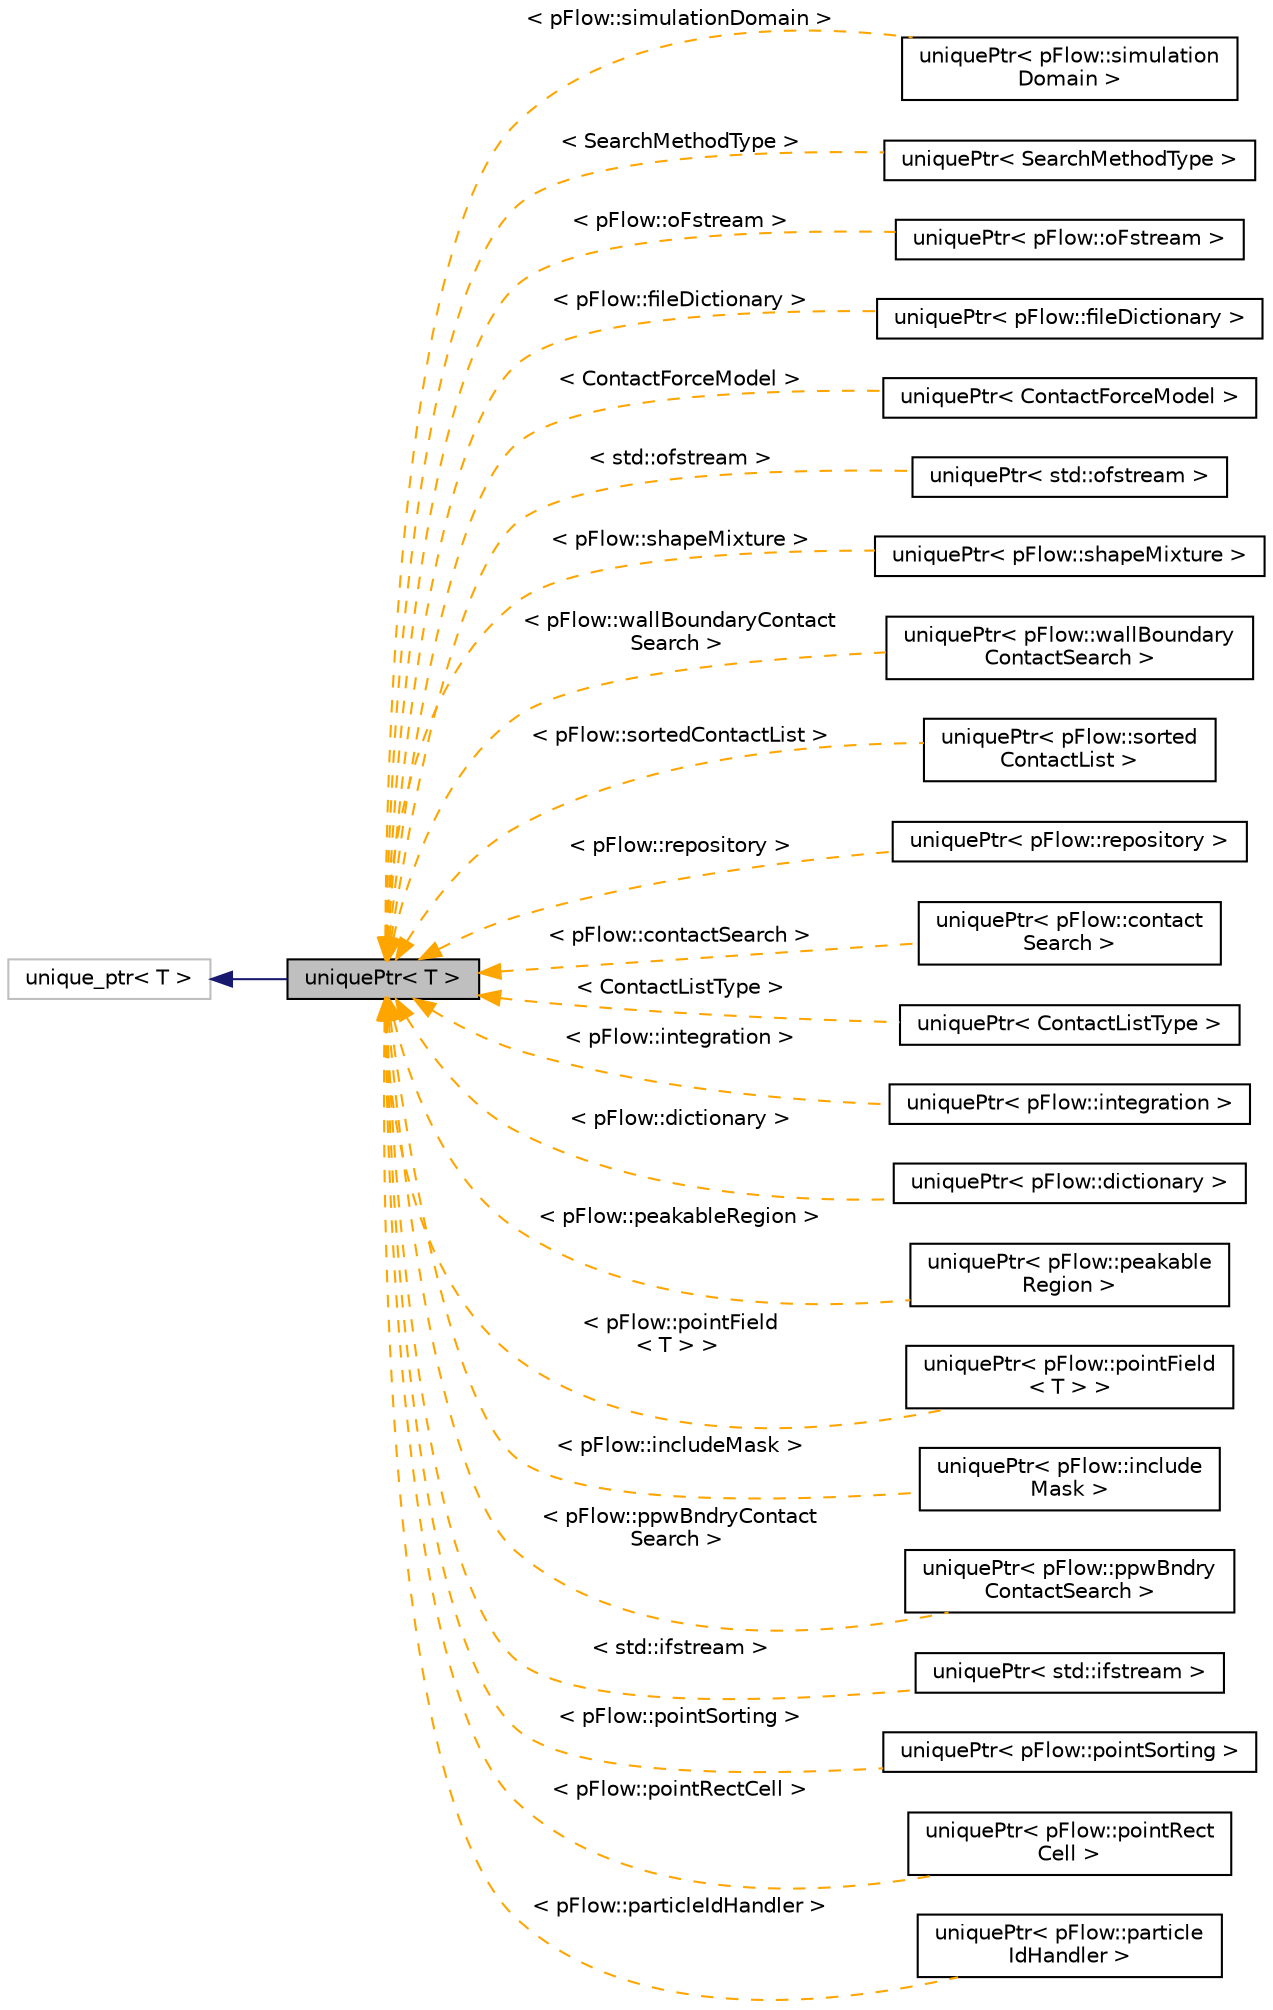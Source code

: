 digraph "uniquePtr&lt; T &gt;"
{
 // LATEX_PDF_SIZE
  edge [fontname="Helvetica",fontsize="10",labelfontname="Helvetica",labelfontsize="10"];
  node [fontname="Helvetica",fontsize="10",shape=record];
  rankdir="LR";
  Node1 [label="uniquePtr\< T \>",height=0.2,width=0.4,color="black", fillcolor="grey75", style="filled", fontcolor="black",tooltip=" "];
  Node2 -> Node1 [dir="back",color="midnightblue",fontsize="10",style="solid",fontname="Helvetica"];
  Node2 [label="unique_ptr\< T \>",height=0.2,width=0.4,color="grey75", fillcolor="white", style="filled",tooltip=" "];
  Node1 -> Node3 [dir="back",color="orange",fontsize="10",style="dashed",label=" \< pFlow::simulationDomain \>" ,fontname="Helvetica"];
  Node3 [label="uniquePtr\< pFlow::simulation\lDomain \>",height=0.2,width=0.4,color="black", fillcolor="white", style="filled",URL="$classpFlow_1_1uniquePtr.html",tooltip=" "];
  Node1 -> Node4 [dir="back",color="orange",fontsize="10",style="dashed",label=" \< SearchMethodType \>" ,fontname="Helvetica"];
  Node4 [label="uniquePtr\< SearchMethodType \>",height=0.2,width=0.4,color="black", fillcolor="white", style="filled",URL="$classpFlow_1_1uniquePtr.html",tooltip=" "];
  Node1 -> Node5 [dir="back",color="orange",fontsize="10",style="dashed",label=" \< pFlow::oFstream \>" ,fontname="Helvetica"];
  Node5 [label="uniquePtr\< pFlow::oFstream \>",height=0.2,width=0.4,color="black", fillcolor="white", style="filled",URL="$classpFlow_1_1uniquePtr.html",tooltip=" "];
  Node1 -> Node6 [dir="back",color="orange",fontsize="10",style="dashed",label=" \< pFlow::fileDictionary \>" ,fontname="Helvetica"];
  Node6 [label="uniquePtr\< pFlow::fileDictionary \>",height=0.2,width=0.4,color="black", fillcolor="white", style="filled",URL="$classpFlow_1_1uniquePtr.html",tooltip=" "];
  Node1 -> Node7 [dir="back",color="orange",fontsize="10",style="dashed",label=" \< ContactForceModel \>" ,fontname="Helvetica"];
  Node7 [label="uniquePtr\< ContactForceModel \>",height=0.2,width=0.4,color="black", fillcolor="white", style="filled",URL="$classpFlow_1_1uniquePtr.html",tooltip=" "];
  Node1 -> Node8 [dir="back",color="orange",fontsize="10",style="dashed",label=" \< std::ofstream \>" ,fontname="Helvetica"];
  Node8 [label="uniquePtr\< std::ofstream \>",height=0.2,width=0.4,color="black", fillcolor="white", style="filled",URL="$classpFlow_1_1uniquePtr.html",tooltip=" "];
  Node1 -> Node9 [dir="back",color="orange",fontsize="10",style="dashed",label=" \< pFlow::shapeMixture \>" ,fontname="Helvetica"];
  Node9 [label="uniquePtr\< pFlow::shapeMixture \>",height=0.2,width=0.4,color="black", fillcolor="white", style="filled",URL="$classpFlow_1_1uniquePtr.html",tooltip=" "];
  Node1 -> Node10 [dir="back",color="orange",fontsize="10",style="dashed",label=" \< pFlow::wallBoundaryContact\lSearch \>" ,fontname="Helvetica"];
  Node10 [label="uniquePtr\< pFlow::wallBoundary\lContactSearch \>",height=0.2,width=0.4,color="black", fillcolor="white", style="filled",URL="$classpFlow_1_1uniquePtr.html",tooltip=" "];
  Node1 -> Node11 [dir="back",color="orange",fontsize="10",style="dashed",label=" \< pFlow::sortedContactList \>" ,fontname="Helvetica"];
  Node11 [label="uniquePtr\< pFlow::sorted\lContactList \>",height=0.2,width=0.4,color="black", fillcolor="white", style="filled",URL="$classpFlow_1_1uniquePtr.html",tooltip=" "];
  Node1 -> Node12 [dir="back",color="orange",fontsize="10",style="dashed",label=" \< pFlow::repository \>" ,fontname="Helvetica"];
  Node12 [label="uniquePtr\< pFlow::repository \>",height=0.2,width=0.4,color="black", fillcolor="white", style="filled",URL="$classpFlow_1_1uniquePtr.html",tooltip=" "];
  Node1 -> Node13 [dir="back",color="orange",fontsize="10",style="dashed",label=" \< pFlow::contactSearch \>" ,fontname="Helvetica"];
  Node13 [label="uniquePtr\< pFlow::contact\lSearch \>",height=0.2,width=0.4,color="black", fillcolor="white", style="filled",URL="$classpFlow_1_1uniquePtr.html",tooltip=" "];
  Node1 -> Node14 [dir="back",color="orange",fontsize="10",style="dashed",label=" \< ContactListType \>" ,fontname="Helvetica"];
  Node14 [label="uniquePtr\< ContactListType \>",height=0.2,width=0.4,color="black", fillcolor="white", style="filled",URL="$classpFlow_1_1uniquePtr.html",tooltip=" "];
  Node1 -> Node15 [dir="back",color="orange",fontsize="10",style="dashed",label=" \< pFlow::integration \>" ,fontname="Helvetica"];
  Node15 [label="uniquePtr\< pFlow::integration \>",height=0.2,width=0.4,color="black", fillcolor="white", style="filled",URL="$classpFlow_1_1uniquePtr.html",tooltip=" "];
  Node1 -> Node16 [dir="back",color="orange",fontsize="10",style="dashed",label=" \< pFlow::dictionary \>" ,fontname="Helvetica"];
  Node16 [label="uniquePtr\< pFlow::dictionary \>",height=0.2,width=0.4,color="black", fillcolor="white", style="filled",URL="$classpFlow_1_1uniquePtr.html",tooltip=" "];
  Node1 -> Node17 [dir="back",color="orange",fontsize="10",style="dashed",label=" \< pFlow::peakableRegion \>" ,fontname="Helvetica"];
  Node17 [label="uniquePtr\< pFlow::peakable\lRegion \>",height=0.2,width=0.4,color="black", fillcolor="white", style="filled",URL="$classpFlow_1_1uniquePtr.html",tooltip=" "];
  Node1 -> Node18 [dir="back",color="orange",fontsize="10",style="dashed",label=" \< pFlow::pointField\l\< T \> \>" ,fontname="Helvetica"];
  Node18 [label="uniquePtr\< pFlow::pointField\l\< T \> \>",height=0.2,width=0.4,color="black", fillcolor="white", style="filled",URL="$classpFlow_1_1uniquePtr.html",tooltip=" "];
  Node1 -> Node19 [dir="back",color="orange",fontsize="10",style="dashed",label=" \< pFlow::includeMask \>" ,fontname="Helvetica"];
  Node19 [label="uniquePtr\< pFlow::include\lMask \>",height=0.2,width=0.4,color="black", fillcolor="white", style="filled",URL="$classpFlow_1_1uniquePtr.html",tooltip=" "];
  Node1 -> Node20 [dir="back",color="orange",fontsize="10",style="dashed",label=" \< pFlow::ppwBndryContact\lSearch \>" ,fontname="Helvetica"];
  Node20 [label="uniquePtr\< pFlow::ppwBndry\lContactSearch \>",height=0.2,width=0.4,color="black", fillcolor="white", style="filled",URL="$classpFlow_1_1uniquePtr.html",tooltip=" "];
  Node1 -> Node21 [dir="back",color="orange",fontsize="10",style="dashed",label=" \< std::ifstream \>" ,fontname="Helvetica"];
  Node21 [label="uniquePtr\< std::ifstream \>",height=0.2,width=0.4,color="black", fillcolor="white", style="filled",URL="$classpFlow_1_1uniquePtr.html",tooltip=" "];
  Node1 -> Node22 [dir="back",color="orange",fontsize="10",style="dashed",label=" \< pFlow::pointSorting \>" ,fontname="Helvetica"];
  Node22 [label="uniquePtr\< pFlow::pointSorting \>",height=0.2,width=0.4,color="black", fillcolor="white", style="filled",URL="$classpFlow_1_1uniquePtr.html",tooltip=" "];
  Node1 -> Node23 [dir="back",color="orange",fontsize="10",style="dashed",label=" \< pFlow::pointRectCell \>" ,fontname="Helvetica"];
  Node23 [label="uniquePtr\< pFlow::pointRect\lCell \>",height=0.2,width=0.4,color="black", fillcolor="white", style="filled",URL="$classpFlow_1_1uniquePtr.html",tooltip=" "];
  Node1 -> Node24 [dir="back",color="orange",fontsize="10",style="dashed",label=" \< pFlow::particleIdHandler \>" ,fontname="Helvetica"];
  Node24 [label="uniquePtr\< pFlow::particle\lIdHandler \>",height=0.2,width=0.4,color="black", fillcolor="white", style="filled",URL="$classpFlow_1_1uniquePtr.html",tooltip=" "];
}
